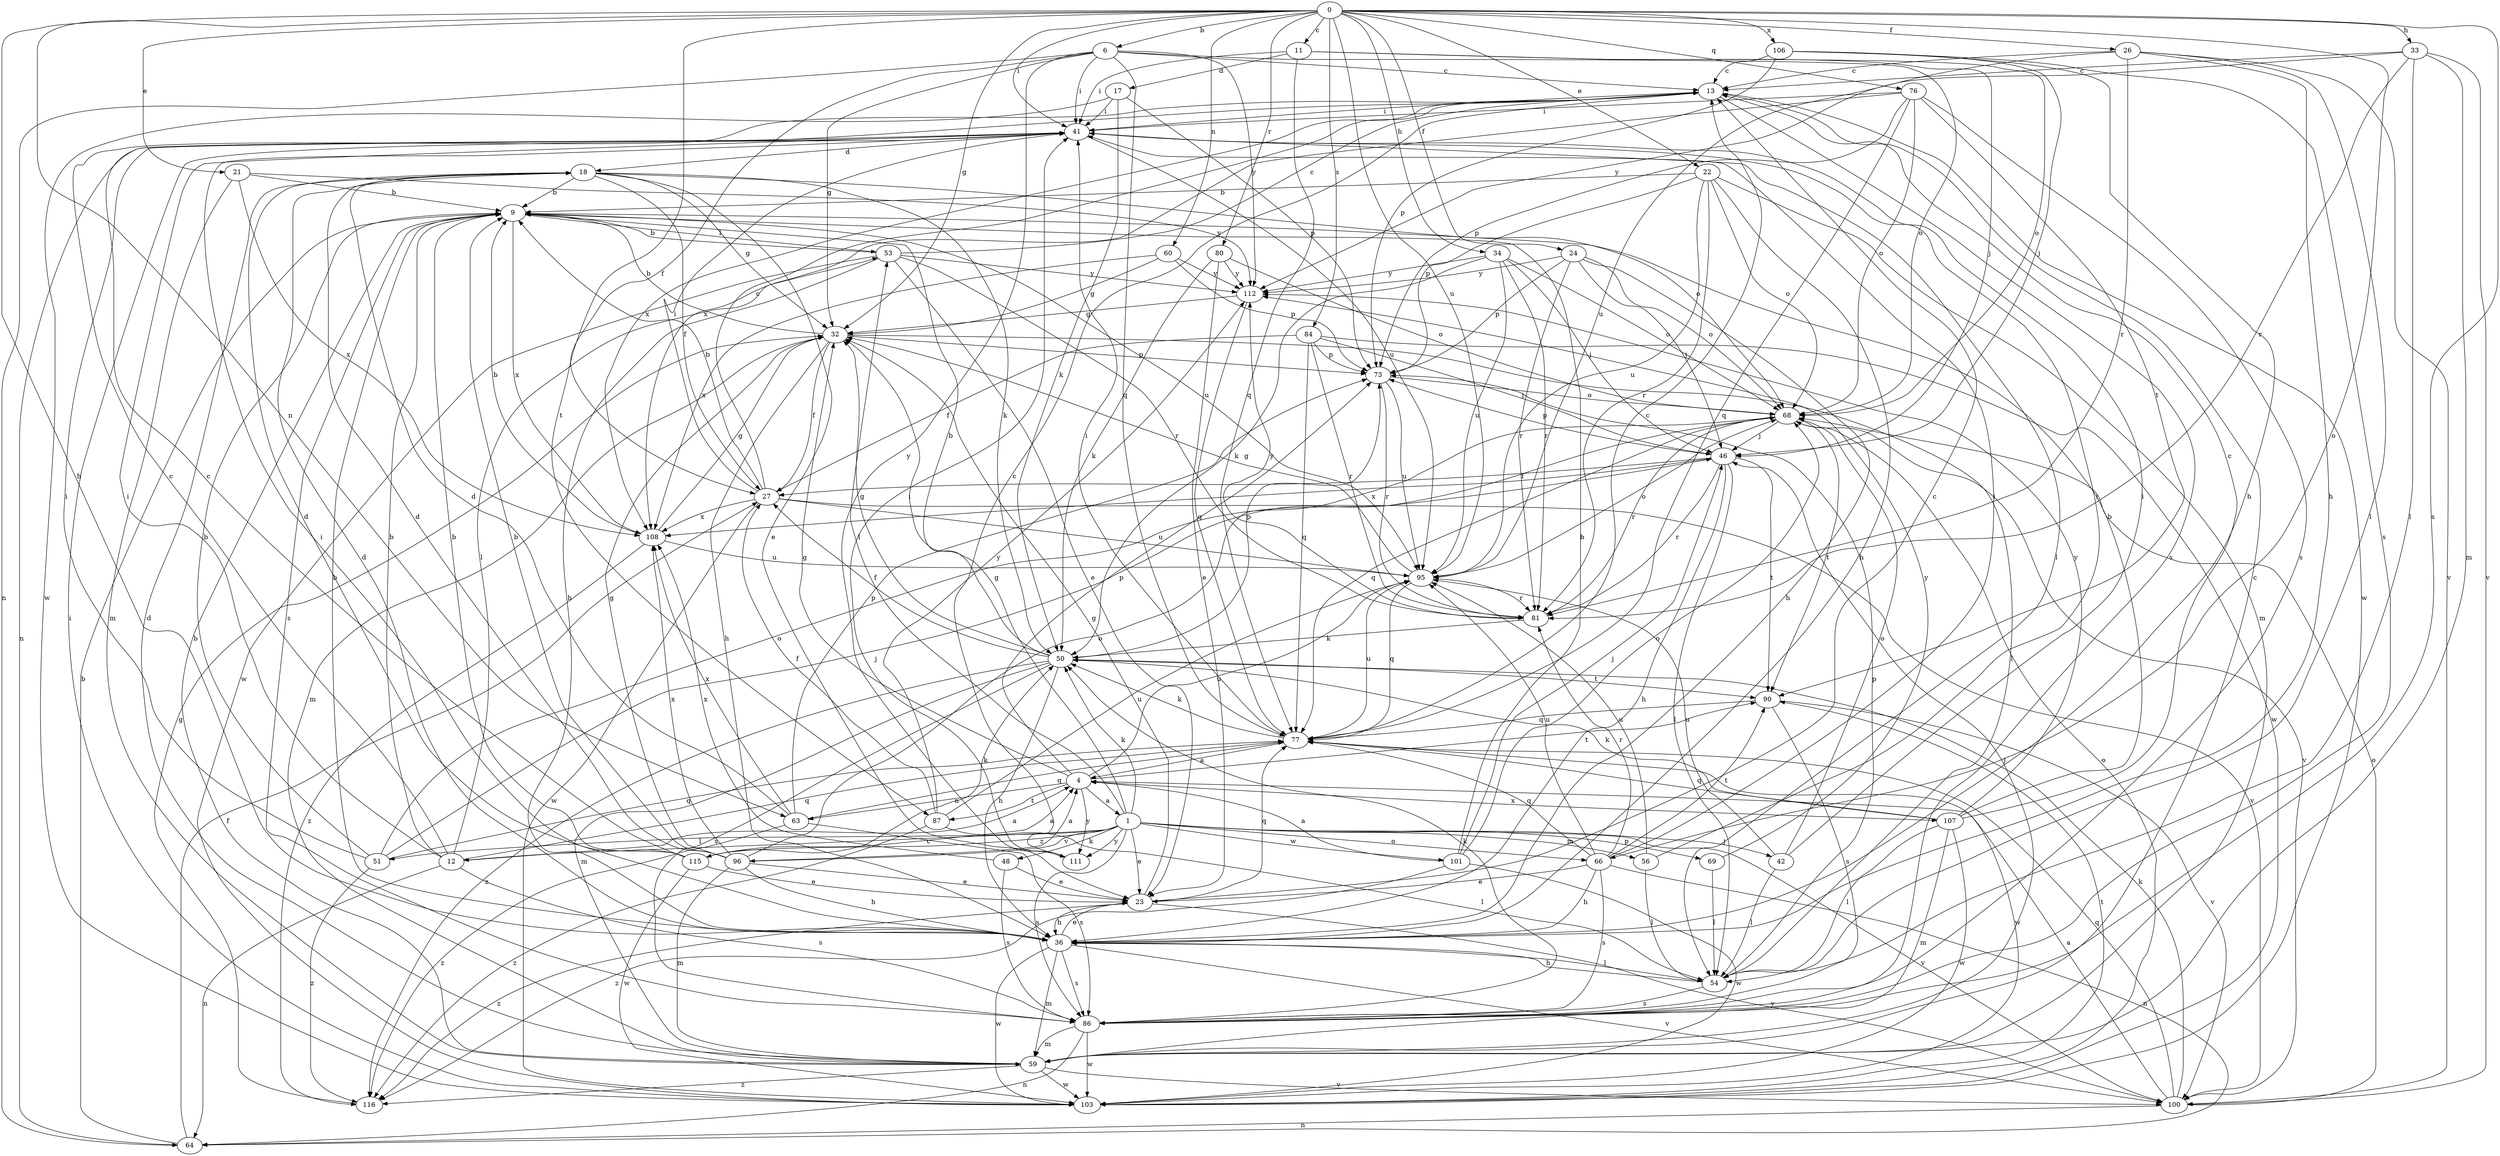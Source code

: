 strict digraph  {
0;
1;
4;
6;
9;
11;
12;
13;
17;
18;
21;
22;
23;
24;
26;
27;
32;
33;
34;
36;
41;
42;
46;
48;
50;
51;
53;
54;
56;
59;
60;
63;
64;
66;
68;
69;
73;
76;
77;
80;
81;
84;
86;
87;
90;
95;
96;
100;
101;
103;
106;
107;
108;
111;
112;
115;
116;
0 -> 6  [label=b];
0 -> 11  [label=c];
0 -> 21  [label=e];
0 -> 22  [label=e];
0 -> 24  [label=f];
0 -> 26  [label=f];
0 -> 32  [label=g];
0 -> 33  [label=h];
0 -> 34  [label=h];
0 -> 36  [label=h];
0 -> 41  [label=i];
0 -> 60  [label=n];
0 -> 63  [label=n];
0 -> 66  [label=o];
0 -> 76  [label=q];
0 -> 80  [label=r];
0 -> 84  [label=s];
0 -> 86  [label=s];
0 -> 87  [label=t];
0 -> 95  [label=u];
0 -> 106  [label=x];
1 -> 12  [label=c];
1 -> 23  [label=e];
1 -> 32  [label=g];
1 -> 42  [label=j];
1 -> 48  [label=k];
1 -> 50  [label=k];
1 -> 51  [label=l];
1 -> 53  [label=l];
1 -> 56  [label=m];
1 -> 66  [label=o];
1 -> 69  [label=p];
1 -> 86  [label=s];
1 -> 96  [label=v];
1 -> 100  [label=v];
1 -> 101  [label=w];
1 -> 111  [label=y];
1 -> 115  [label=z];
4 -> 1  [label=a];
4 -> 32  [label=g];
4 -> 63  [label=n];
4 -> 73  [label=p];
4 -> 87  [label=t];
4 -> 90  [label=t];
4 -> 95  [label=u];
4 -> 107  [label=x];
4 -> 111  [label=y];
6 -> 13  [label=c];
6 -> 27  [label=f];
6 -> 32  [label=g];
6 -> 41  [label=i];
6 -> 64  [label=n];
6 -> 68  [label=o];
6 -> 77  [label=q];
6 -> 111  [label=y];
6 -> 112  [label=y];
9 -> 53  [label=l];
9 -> 86  [label=s];
9 -> 95  [label=u];
9 -> 108  [label=x];
11 -> 17  [label=d];
11 -> 41  [label=i];
11 -> 46  [label=j];
11 -> 68  [label=o];
11 -> 77  [label=q];
12 -> 4  [label=a];
12 -> 9  [label=b];
12 -> 13  [label=c];
12 -> 41  [label=i];
12 -> 53  [label=l];
12 -> 64  [label=n];
12 -> 77  [label=q];
12 -> 86  [label=s];
13 -> 41  [label=i];
13 -> 86  [label=s];
13 -> 103  [label=w];
13 -> 108  [label=x];
17 -> 41  [label=i];
17 -> 50  [label=k];
17 -> 73  [label=p];
17 -> 103  [label=w];
18 -> 9  [label=b];
18 -> 23  [label=e];
18 -> 27  [label=f];
18 -> 32  [label=g];
18 -> 50  [label=k];
18 -> 68  [label=o];
21 -> 9  [label=b];
21 -> 59  [label=m];
21 -> 108  [label=x];
21 -> 112  [label=y];
22 -> 9  [label=b];
22 -> 36  [label=h];
22 -> 59  [label=m];
22 -> 68  [label=o];
22 -> 73  [label=p];
22 -> 81  [label=r];
22 -> 95  [label=u];
23 -> 13  [label=c];
23 -> 32  [label=g];
23 -> 36  [label=h];
23 -> 77  [label=q];
23 -> 100  [label=v];
23 -> 116  [label=z];
24 -> 36  [label=h];
24 -> 46  [label=j];
24 -> 68  [label=o];
24 -> 73  [label=p];
24 -> 81  [label=r];
24 -> 112  [label=y];
26 -> 13  [label=c];
26 -> 36  [label=h];
26 -> 54  [label=l];
26 -> 81  [label=r];
26 -> 95  [label=u];
26 -> 100  [label=v];
27 -> 9  [label=b];
27 -> 13  [label=c];
27 -> 41  [label=i];
27 -> 95  [label=u];
27 -> 100  [label=v];
27 -> 103  [label=w];
27 -> 108  [label=x];
32 -> 9  [label=b];
32 -> 27  [label=f];
32 -> 36  [label=h];
32 -> 54  [label=l];
32 -> 59  [label=m];
32 -> 73  [label=p];
33 -> 13  [label=c];
33 -> 54  [label=l];
33 -> 59  [label=m];
33 -> 81  [label=r];
33 -> 100  [label=v];
33 -> 112  [label=y];
34 -> 46  [label=j];
34 -> 50  [label=k];
34 -> 68  [label=o];
34 -> 81  [label=r];
34 -> 95  [label=u];
34 -> 112  [label=y];
36 -> 9  [label=b];
36 -> 18  [label=d];
36 -> 23  [label=e];
36 -> 41  [label=i];
36 -> 54  [label=l];
36 -> 59  [label=m];
36 -> 86  [label=s];
36 -> 100  [label=v];
36 -> 103  [label=w];
41 -> 18  [label=d];
41 -> 54  [label=l];
41 -> 64  [label=n];
41 -> 95  [label=u];
42 -> 41  [label=i];
42 -> 54  [label=l];
42 -> 68  [label=o];
42 -> 95  [label=u];
46 -> 27  [label=f];
46 -> 36  [label=h];
46 -> 54  [label=l];
46 -> 73  [label=p];
46 -> 81  [label=r];
46 -> 90  [label=t];
46 -> 108  [label=x];
48 -> 23  [label=e];
48 -> 86  [label=s];
48 -> 108  [label=x];
50 -> 9  [label=b];
50 -> 27  [label=f];
50 -> 32  [label=g];
50 -> 36  [label=h];
50 -> 59  [label=m];
50 -> 73  [label=p];
50 -> 86  [label=s];
50 -> 90  [label=t];
50 -> 116  [label=z];
51 -> 9  [label=b];
51 -> 41  [label=i];
51 -> 46  [label=j];
51 -> 68  [label=o];
51 -> 77  [label=q];
51 -> 116  [label=z];
53 -> 9  [label=b];
53 -> 13  [label=c];
53 -> 23  [label=e];
53 -> 36  [label=h];
53 -> 81  [label=r];
53 -> 103  [label=w];
53 -> 112  [label=y];
54 -> 36  [label=h];
54 -> 73  [label=p];
54 -> 86  [label=s];
56 -> 41  [label=i];
56 -> 54  [label=l];
56 -> 95  [label=u];
59 -> 9  [label=b];
59 -> 13  [label=c];
59 -> 18  [label=d];
59 -> 46  [label=j];
59 -> 100  [label=v];
59 -> 103  [label=w];
59 -> 116  [label=z];
60 -> 32  [label=g];
60 -> 73  [label=p];
60 -> 108  [label=x];
60 -> 112  [label=y];
63 -> 18  [label=d];
63 -> 73  [label=p];
63 -> 77  [label=q];
63 -> 86  [label=s];
63 -> 108  [label=x];
63 -> 116  [label=z];
64 -> 9  [label=b];
64 -> 27  [label=f];
66 -> 23  [label=e];
66 -> 36  [label=h];
66 -> 41  [label=i];
66 -> 64  [label=n];
66 -> 77  [label=q];
66 -> 81  [label=r];
66 -> 86  [label=s];
66 -> 90  [label=t];
66 -> 95  [label=u];
68 -> 46  [label=j];
68 -> 77  [label=q];
68 -> 81  [label=r];
68 -> 90  [label=t];
68 -> 100  [label=v];
69 -> 54  [label=l];
69 -> 112  [label=y];
73 -> 68  [label=o];
73 -> 81  [label=r];
73 -> 95  [label=u];
76 -> 41  [label=i];
76 -> 68  [label=o];
76 -> 73  [label=p];
76 -> 77  [label=q];
76 -> 86  [label=s];
76 -> 90  [label=t];
76 -> 108  [label=x];
77 -> 4  [label=a];
77 -> 13  [label=c];
77 -> 41  [label=i];
77 -> 50  [label=k];
77 -> 95  [label=u];
77 -> 103  [label=w];
80 -> 23  [label=e];
80 -> 50  [label=k];
80 -> 68  [label=o];
80 -> 112  [label=y];
81 -> 50  [label=k];
81 -> 112  [label=y];
84 -> 27  [label=f];
84 -> 46  [label=j];
84 -> 73  [label=p];
84 -> 77  [label=q];
84 -> 81  [label=r];
84 -> 103  [label=w];
86 -> 50  [label=k];
86 -> 59  [label=m];
86 -> 64  [label=n];
86 -> 103  [label=w];
87 -> 27  [label=f];
87 -> 54  [label=l];
87 -> 95  [label=u];
87 -> 112  [label=y];
87 -> 116  [label=z];
90 -> 77  [label=q];
90 -> 86  [label=s];
90 -> 100  [label=v];
95 -> 32  [label=g];
95 -> 68  [label=o];
95 -> 77  [label=q];
95 -> 81  [label=r];
96 -> 4  [label=a];
96 -> 9  [label=b];
96 -> 18  [label=d];
96 -> 23  [label=e];
96 -> 32  [label=g];
96 -> 36  [label=h];
96 -> 59  [label=m];
96 -> 68  [label=o];
96 -> 108  [label=x];
100 -> 4  [label=a];
100 -> 50  [label=k];
100 -> 64  [label=n];
100 -> 68  [label=o];
100 -> 77  [label=q];
101 -> 4  [label=a];
101 -> 9  [label=b];
101 -> 46  [label=j];
101 -> 68  [label=o];
101 -> 103  [label=w];
101 -> 116  [label=z];
103 -> 41  [label=i];
103 -> 68  [label=o];
103 -> 90  [label=t];
106 -> 13  [label=c];
106 -> 36  [label=h];
106 -> 46  [label=j];
106 -> 73  [label=p];
106 -> 86  [label=s];
107 -> 9  [label=b];
107 -> 13  [label=c];
107 -> 50  [label=k];
107 -> 54  [label=l];
107 -> 59  [label=m];
107 -> 77  [label=q];
107 -> 103  [label=w];
107 -> 112  [label=y];
108 -> 9  [label=b];
108 -> 32  [label=g];
108 -> 95  [label=u];
108 -> 116  [label=z];
111 -> 13  [label=c];
111 -> 41  [label=i];
112 -> 32  [label=g];
112 -> 77  [label=q];
115 -> 4  [label=a];
115 -> 9  [label=b];
115 -> 13  [label=c];
115 -> 18  [label=d];
115 -> 23  [label=e];
115 -> 50  [label=k];
115 -> 103  [label=w];
116 -> 32  [label=g];
}
